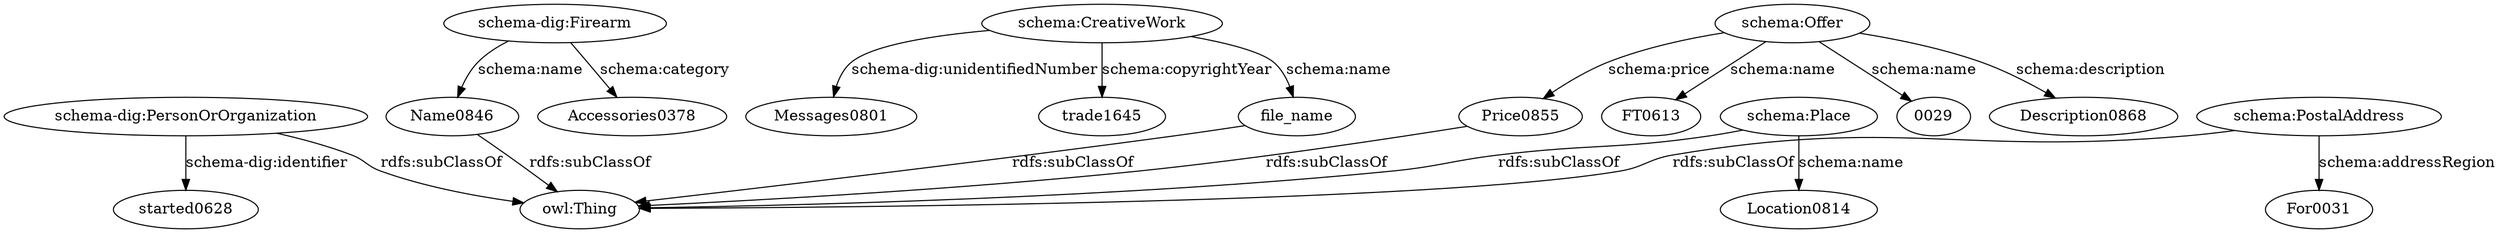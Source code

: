 digraph {
  Accessories0378 [type=attribute_name,label=Accessories0378]
  "schema-dig:Firearm1" [type=class_uri,label="schema-dig:Firearm"]
  Name0846 [type=attribute_name,label=Name0846]
  started0628 [type=attribute_name,label=started0628]
  "schema-dig:PersonOrOrganization1" [type=class_uri,label="schema-dig:PersonOrOrganization"]
  Messages0801 [type=attribute_name,label=Messages0801]
  "schema:CreativeWork1" [type=class_uri,label="schema:CreativeWork"]
  trade1645 [type=attribute_name,label=trade1645]
  file_name [type=attribute_name,label=file_name]
  Description0868 [type=attribute_name,label=Description0868]
  "schema:Offer1" [type=class_uri,label="schema:Offer"]
  FT0613 [type=attribute_name,label=FT0613]
  "0029" [type=attribute_name,label="0029"]
  Price0855 [type=attribute_name,label=Price0855]
  Location0814 [type=attribute_name,label=Location0814]
  "schema:Place1" [type=class_uri,label="schema:Place"]
  For0031 [type=attribute_name,label=For0031]
  "schema:PostalAddress1" [type=class_uri,label="schema:PostalAddress"]
  "owl:Thing" [type=special,label="owl:Thing"]
  "schema-dig:Firearm1" -> Accessories0378 [label="schema:category",type=st_property_uri]
  "schema-dig:Firearm1" -> Name0846 [label="schema:name",type=st_property_uri]
  "schema-dig:PersonOrOrganization1" -> started0628 [label="schema-dig:identifier",type=st_property_uri]
  "schema:CreativeWork1" -> Messages0801 [label="schema-dig:unidentifiedNumber",type=st_property_uri]
  "schema:CreativeWork1" -> trade1645 [label="schema:copyrightYear",type=st_property_uri]
  "schema:CreativeWork1" -> file_name [label="schema:name",type=st_property_uri]
  "schema:Offer1" -> Description0868 [label="schema:description",type=st_property_uri]
  "schema:Offer1" -> FT0613 [label="schema:name",type=st_property_uri]
  "schema:Offer1" -> "0029" [label="schema:name",type=st_property_uri]
  "schema:Offer1" -> Price0855 [label="schema:price",type=st_property_uri]
  "schema:Place1" -> Location0814 [label="schema:name",type=st_property_uri]
  "schema:PostalAddress1" -> For0031 [label="schema:addressRegion",type=st_property_uri]
  Name0846 -> "owl:Thing" [label="rdfs:subClassOf",type=inherited,weight=0.3333333333333333]
  "schema-dig:PersonOrOrganization1" -> "owl:Thing" [label="rdfs:subClassOf",type=inherited,weight=0.3333333333333333]
  file_name -> "owl:Thing" [label="rdfs:subClassOf",type=inherited,weight=0.3333333333333333]
  Price0855 -> "owl:Thing" [label="rdfs:subClassOf",type=inherited,weight=0.3333333333333333]
  "schema:Place1" -> "owl:Thing" [label="rdfs:subClassOf",type=inherited,weight=0.3333333333333333]
  "schema:PostalAddress1" -> "owl:Thing" [label="rdfs:subClassOf",type=inherited,weight=0.3333333333333333]
}
